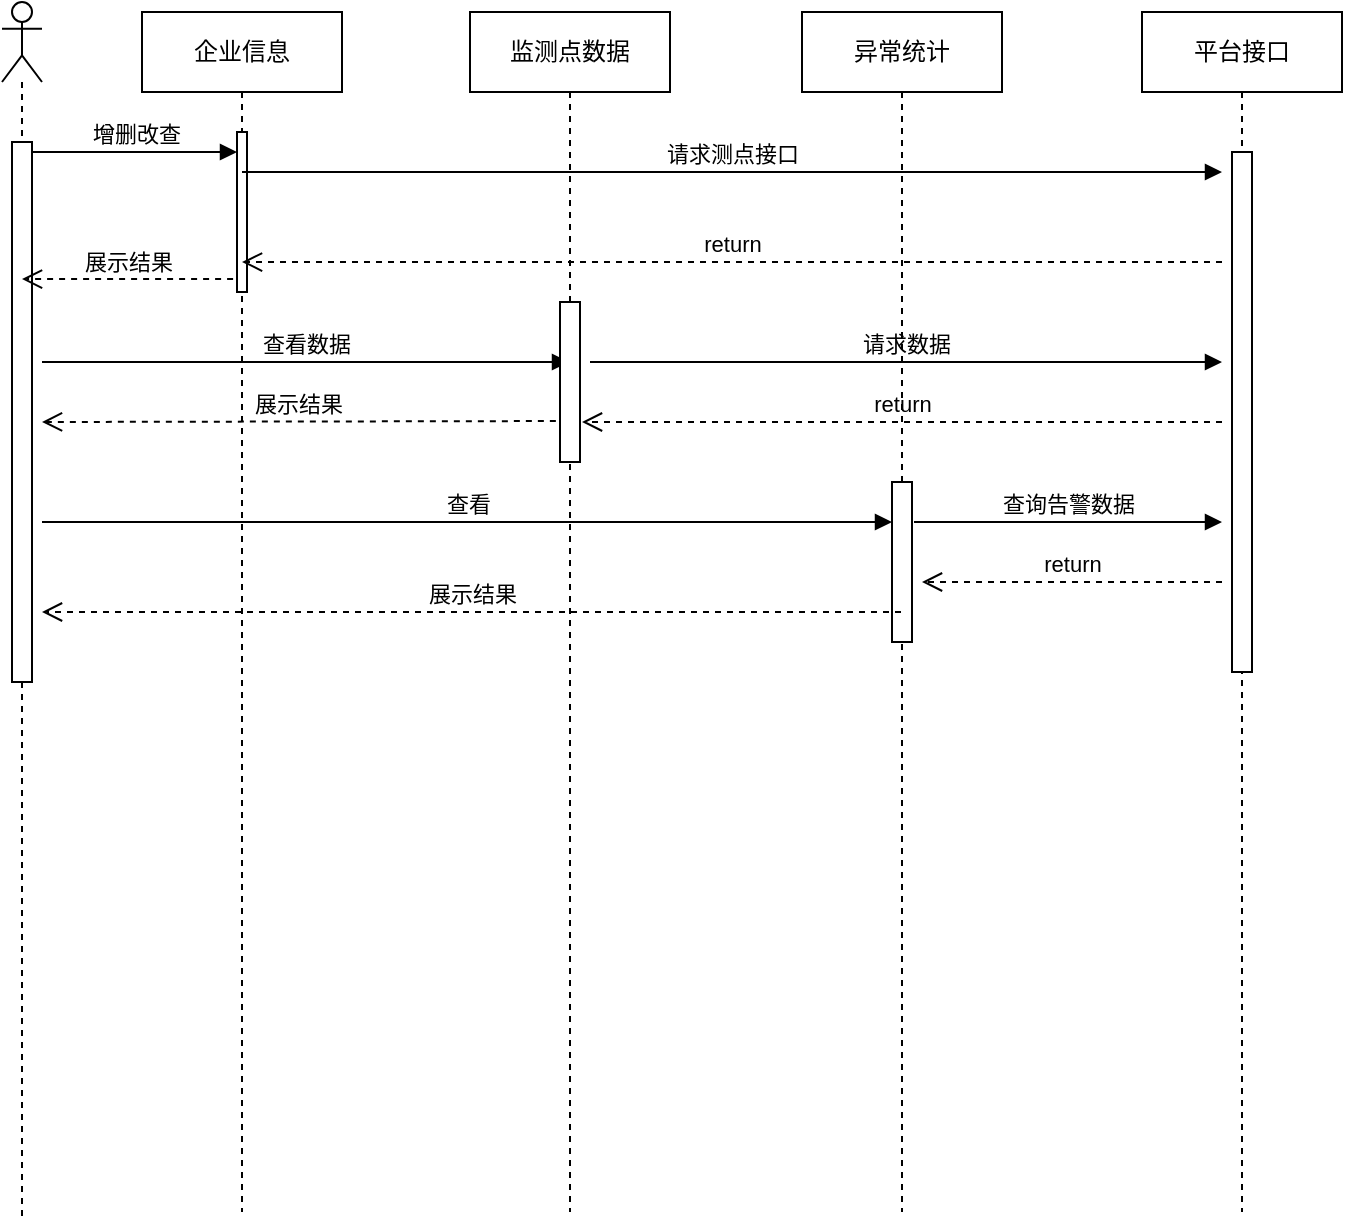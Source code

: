 <mxfile version="14.5.8" type="github">
  <diagram id="kQW0fDB1bhmDlFop-rW_" name="Page-1">
    <mxGraphModel dx="981" dy="526" grid="1" gridSize="10" guides="1" tooltips="1" connect="1" arrows="1" fold="1" page="1" pageScale="1" pageWidth="827" pageHeight="1169" math="0" shadow="0">
      <root>
        <mxCell id="0" />
        <mxCell id="1" parent="0" />
        <mxCell id="-R-Q9hajjxQJNr9uCEyi-9" value="企业信息" style="shape=umlLifeline;perimeter=lifelinePerimeter;whiteSpace=wrap;html=1;container=1;collapsible=0;recursiveResize=0;outlineConnect=0;" parent="1" vertex="1">
          <mxGeometry x="150" y="35" width="100" height="600" as="geometry" />
        </mxCell>
        <mxCell id="-R-Q9hajjxQJNr9uCEyi-14" value="" style="html=1;points=[];perimeter=orthogonalPerimeter;" parent="-R-Q9hajjxQJNr9uCEyi-9" vertex="1">
          <mxGeometry x="47.5" y="60" width="5" height="80" as="geometry" />
        </mxCell>
        <mxCell id="-R-Q9hajjxQJNr9uCEyi-17" value="请求测点接口" style="html=1;verticalAlign=bottom;endArrow=block;exitX=0.5;exitY=0.25;exitDx=0;exitDy=0;exitPerimeter=0;" parent="-R-Q9hajjxQJNr9uCEyi-9" edge="1" source="-R-Q9hajjxQJNr9uCEyi-14">
          <mxGeometry width="80" relative="1" as="geometry">
            <mxPoint x="60" y="80" as="sourcePoint" />
            <mxPoint x="540" y="80" as="targetPoint" />
          </mxGeometry>
        </mxCell>
        <mxCell id="-R-Q9hajjxQJNr9uCEyi-11" value="" style="shape=umlLifeline;participant=umlActor;perimeter=lifelinePerimeter;whiteSpace=wrap;html=1;container=1;collapsible=0;recursiveResize=0;verticalAlign=top;spacingTop=36;outlineConnect=0;" parent="1" vertex="1">
          <mxGeometry x="80" y="30" width="20" height="610" as="geometry" />
        </mxCell>
        <mxCell id="-R-Q9hajjxQJNr9uCEyi-20" value="" style="html=1;points=[];perimeter=orthogonalPerimeter;" parent="-R-Q9hajjxQJNr9uCEyi-11" vertex="1">
          <mxGeometry x="5" y="70" width="10" height="270" as="geometry" />
        </mxCell>
        <mxCell id="WHdW7t_oDWH6vatI9NrV-6" value="查看数据" style="html=1;verticalAlign=bottom;endArrow=block;" edge="1" parent="-R-Q9hajjxQJNr9uCEyi-11" target="-R-Q9hajjxQJNr9uCEyi-13">
          <mxGeometry width="80" relative="1" as="geometry">
            <mxPoint x="20" y="180" as="sourcePoint" />
            <mxPoint x="250" y="180" as="targetPoint" />
          </mxGeometry>
        </mxCell>
        <mxCell id="WHdW7t_oDWH6vatI9NrV-14" value="查看" style="html=1;verticalAlign=bottom;endArrow=block;" edge="1" parent="-R-Q9hajjxQJNr9uCEyi-11" target="WHdW7t_oDWH6vatI9NrV-12">
          <mxGeometry width="80" relative="1" as="geometry">
            <mxPoint x="20" y="260" as="sourcePoint" />
            <mxPoint x="90" y="260" as="targetPoint" />
          </mxGeometry>
        </mxCell>
        <mxCell id="-R-Q9hajjxQJNr9uCEyi-12" value="平台接口" style="shape=umlLifeline;perimeter=lifelinePerimeter;whiteSpace=wrap;html=1;container=1;collapsible=0;recursiveResize=0;outlineConnect=0;" parent="1" vertex="1">
          <mxGeometry x="650" y="35" width="100" height="600" as="geometry" />
        </mxCell>
        <mxCell id="-R-Q9hajjxQJNr9uCEyi-19" value="" style="html=1;points=[];perimeter=orthogonalPerimeter;" parent="-R-Q9hajjxQJNr9uCEyi-12" vertex="1">
          <mxGeometry x="45" y="70" width="10" height="260" as="geometry" />
        </mxCell>
        <mxCell id="-R-Q9hajjxQJNr9uCEyi-13" value="监测点数据" style="shape=umlLifeline;perimeter=lifelinePerimeter;whiteSpace=wrap;html=1;container=1;collapsible=0;recursiveResize=0;outlineConnect=0;" parent="1" vertex="1">
          <mxGeometry x="314" y="35" width="100" height="600" as="geometry" />
        </mxCell>
        <mxCell id="WHdW7t_oDWH6vatI9NrV-4" value="" style="html=1;points=[];perimeter=orthogonalPerimeter;" vertex="1" parent="-R-Q9hajjxQJNr9uCEyi-13">
          <mxGeometry x="45" y="145" width="10" height="80" as="geometry" />
        </mxCell>
        <mxCell id="WHdW7t_oDWH6vatI9NrV-7" value="请求数据" style="html=1;verticalAlign=bottom;endArrow=block;" edge="1" parent="-R-Q9hajjxQJNr9uCEyi-13">
          <mxGeometry width="80" relative="1" as="geometry">
            <mxPoint x="60" y="175" as="sourcePoint" />
            <mxPoint x="376" y="175" as="targetPoint" />
          </mxGeometry>
        </mxCell>
        <mxCell id="-R-Q9hajjxQJNr9uCEyi-15" value="增删改查" style="html=1;verticalAlign=bottom;endArrow=block;entryX=0;entryY=0.125;entryDx=0;entryDy=0;entryPerimeter=0;" parent="1" source="-R-Q9hajjxQJNr9uCEyi-20" target="-R-Q9hajjxQJNr9uCEyi-14" edge="1">
          <mxGeometry width="80" relative="1" as="geometry">
            <mxPoint x="110" y="110" as="sourcePoint" />
            <mxPoint x="180" y="130" as="targetPoint" />
          </mxGeometry>
        </mxCell>
        <mxCell id="WHdW7t_oDWH6vatI9NrV-1" value="return" style="html=1;verticalAlign=bottom;endArrow=open;dashed=1;endSize=8;entryX=0.5;entryY=0.813;entryDx=0;entryDy=0;entryPerimeter=0;" edge="1" parent="1" target="-R-Q9hajjxQJNr9uCEyi-14">
          <mxGeometry relative="1" as="geometry">
            <mxPoint x="690" y="160" as="sourcePoint" />
            <mxPoint x="210" y="160" as="targetPoint" />
          </mxGeometry>
        </mxCell>
        <mxCell id="WHdW7t_oDWH6vatI9NrV-2" value="展示结果" style="html=1;verticalAlign=bottom;endArrow=open;dashed=1;endSize=8;exitX=-0.39;exitY=0.919;exitDx=0;exitDy=0;exitPerimeter=0;" edge="1" parent="1" source="-R-Q9hajjxQJNr9uCEyi-14" target="-R-Q9hajjxQJNr9uCEyi-11">
          <mxGeometry relative="1" as="geometry">
            <mxPoint x="160" y="160" as="sourcePoint" />
            <mxPoint x="100" y="160" as="targetPoint" />
          </mxGeometry>
        </mxCell>
        <mxCell id="WHdW7t_oDWH6vatI9NrV-8" value="return" style="html=1;verticalAlign=bottom;endArrow=open;dashed=1;endSize=8;" edge="1" parent="1">
          <mxGeometry relative="1" as="geometry">
            <mxPoint x="690" y="240" as="sourcePoint" />
            <mxPoint x="370" y="240" as="targetPoint" />
          </mxGeometry>
        </mxCell>
        <mxCell id="WHdW7t_oDWH6vatI9NrV-10" value="展示结果" style="html=1;verticalAlign=bottom;endArrow=open;dashed=1;endSize=8;exitX=-0.207;exitY=0.744;exitDx=0;exitDy=0;exitPerimeter=0;" edge="1" parent="1" source="WHdW7t_oDWH6vatI9NrV-4">
          <mxGeometry relative="1" as="geometry">
            <mxPoint x="350" y="240" as="sourcePoint" />
            <mxPoint x="100" y="240" as="targetPoint" />
          </mxGeometry>
        </mxCell>
        <mxCell id="WHdW7t_oDWH6vatI9NrV-11" value="异常统计" style="shape=umlLifeline;perimeter=lifelinePerimeter;whiteSpace=wrap;html=1;container=1;collapsible=0;recursiveResize=0;outlineConnect=0;" vertex="1" parent="1">
          <mxGeometry x="480" y="35" width="100" height="600" as="geometry" />
        </mxCell>
        <mxCell id="WHdW7t_oDWH6vatI9NrV-12" value="" style="html=1;points=[];perimeter=orthogonalPerimeter;" vertex="1" parent="WHdW7t_oDWH6vatI9NrV-11">
          <mxGeometry x="45" y="235" width="10" height="80" as="geometry" />
        </mxCell>
        <mxCell id="WHdW7t_oDWH6vatI9NrV-15" value="查询告警数据" style="html=1;verticalAlign=bottom;endArrow=block;" edge="1" parent="WHdW7t_oDWH6vatI9NrV-11">
          <mxGeometry width="80" relative="1" as="geometry">
            <mxPoint x="56" y="255" as="sourcePoint" />
            <mxPoint x="210" y="255" as="targetPoint" />
          </mxGeometry>
        </mxCell>
        <mxCell id="WHdW7t_oDWH6vatI9NrV-16" value="return" style="html=1;verticalAlign=bottom;endArrow=open;dashed=1;endSize=8;" edge="1" parent="1">
          <mxGeometry relative="1" as="geometry">
            <mxPoint x="690" y="320" as="sourcePoint" />
            <mxPoint x="540" y="320" as="targetPoint" />
          </mxGeometry>
        </mxCell>
        <mxCell id="WHdW7t_oDWH6vatI9NrV-17" value="展示结果" style="html=1;verticalAlign=bottom;endArrow=open;dashed=1;endSize=8;" edge="1" parent="1" source="WHdW7t_oDWH6vatI9NrV-11">
          <mxGeometry relative="1" as="geometry">
            <mxPoint x="459.75" y="334.71" as="sourcePoint" />
            <mxPoint x="100" y="335" as="targetPoint" />
          </mxGeometry>
        </mxCell>
      </root>
    </mxGraphModel>
  </diagram>
</mxfile>
